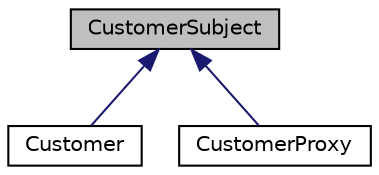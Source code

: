 digraph "CustomerSubject"
{
 // LATEX_PDF_SIZE
  edge [fontname="Helvetica",fontsize="10",labelfontname="Helvetica",labelfontsize="10"];
  node [fontname="Helvetica",fontsize="10",shape=record];
  Node1 [label="CustomerSubject",height=0.2,width=0.4,color="black", fillcolor="grey75", style="filled", fontcolor="black",tooltip="Class acting as the subject for the Customer."];
  Node1 -> Node2 [dir="back",color="midnightblue",fontsize="10",style="solid",fontname="Helvetica"];
  Node2 [label="Customer",height=0.2,width=0.4,color="black", fillcolor="white", style="filled",URL="$classCustomer.html",tooltip="Represents a customer in a restaurant."];
  Node1 -> Node3 [dir="back",color="midnightblue",fontsize="10",style="solid",fontname="Helvetica"];
  Node3 [label="CustomerProxy",height=0.2,width=0.4,color="black", fillcolor="white", style="filled",URL="$classCustomerProxy.html",tooltip="Class acting as Proxy for concrete class Customer."];
}
